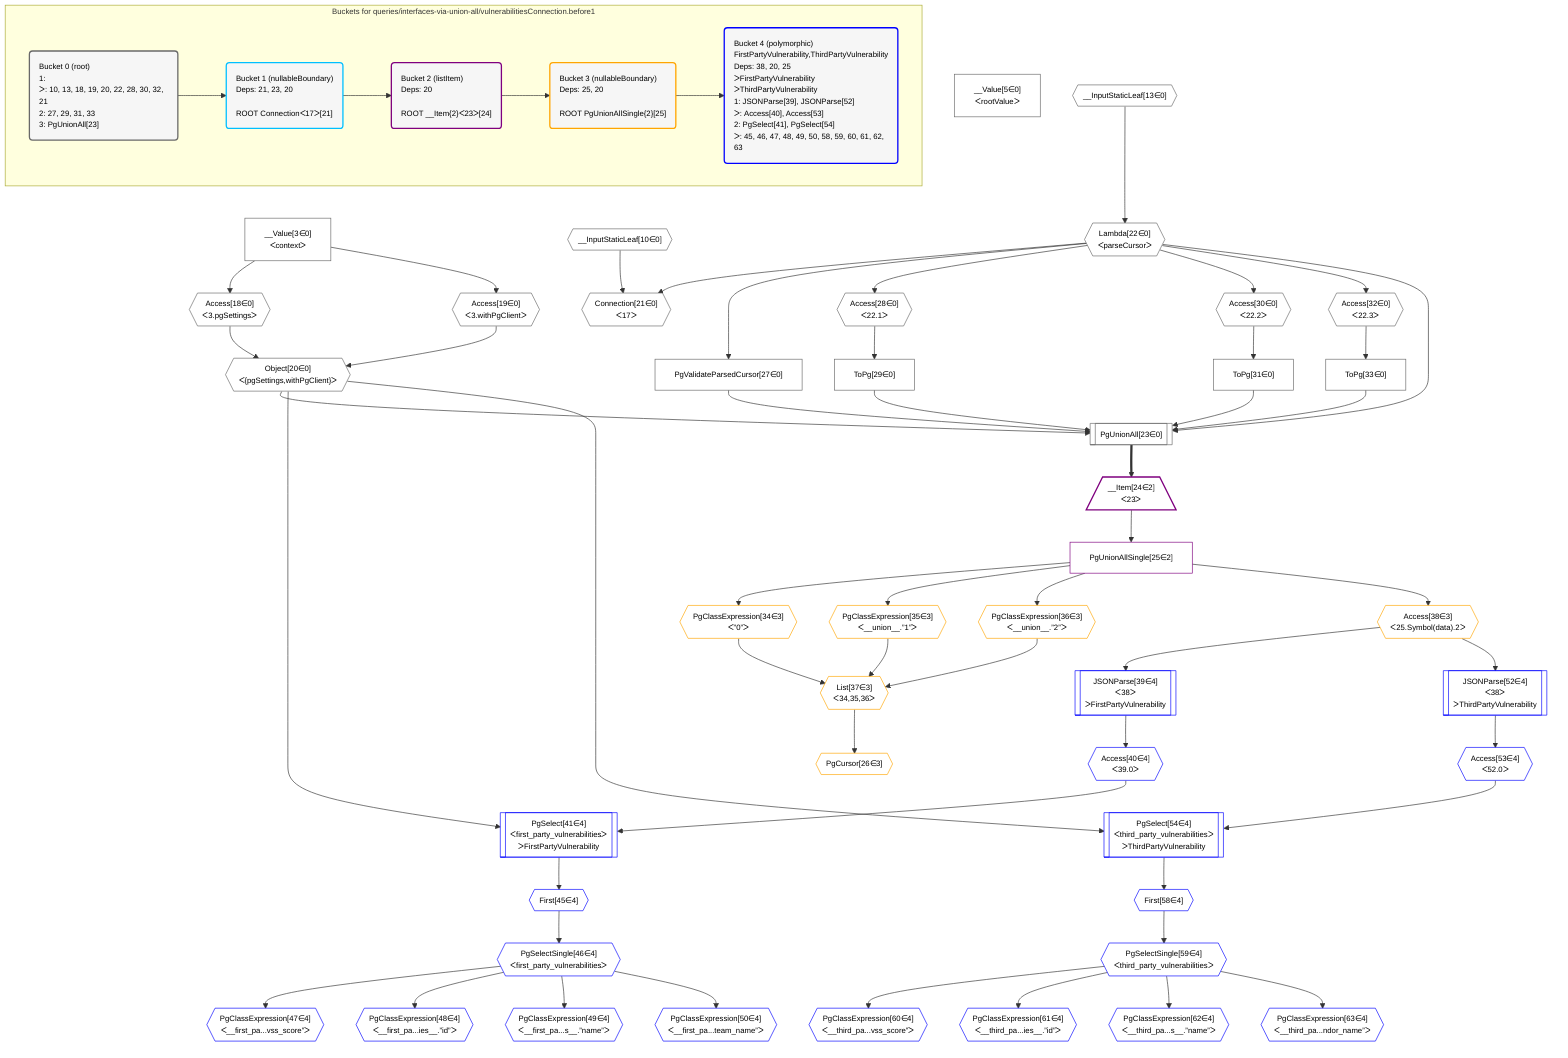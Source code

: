 %%{init: {'themeVariables': { 'fontSize': '12px'}}}%%
graph TD
    classDef path fill:#eee,stroke:#000,color:#000
    classDef plan fill:#fff,stroke-width:1px,color:#000
    classDef itemplan fill:#fff,stroke-width:2px,color:#000
    classDef unbatchedplan fill:#dff,stroke-width:1px,color:#000
    classDef sideeffectplan fill:#fcc,stroke-width:2px,color:#000
    classDef bucket fill:#f6f6f6,color:#000,stroke-width:2px,text-align:left


    %% define steps
    __Value3["__Value[3∈0]<br />ᐸcontextᐳ"]:::plan
    __Value5["__Value[5∈0]<br />ᐸrootValueᐳ"]:::plan
    __InputStaticLeaf10{{"__InputStaticLeaf[10∈0]"}}:::plan
    __InputStaticLeaf13{{"__InputStaticLeaf[13∈0]"}}:::plan
    Access18{{"Access[18∈0]<br />ᐸ3.pgSettingsᐳ"}}:::plan
    Access19{{"Access[19∈0]<br />ᐸ3.withPgClientᐳ"}}:::plan
    Object20{{"Object[20∈0]<br />ᐸ{pgSettings,withPgClient}ᐳ"}}:::plan
    Lambda22{{"Lambda[22∈0]<br />ᐸparseCursorᐳ"}}:::plan
    Connection21{{"Connection[21∈0]<br />ᐸ17ᐳ"}}:::plan
    PgValidateParsedCursor27["PgValidateParsedCursor[27∈0]"]:::plan
    Access28{{"Access[28∈0]<br />ᐸ22.1ᐳ"}}:::plan
    ToPg29["ToPg[29∈0]"]:::plan
    Access30{{"Access[30∈0]<br />ᐸ22.2ᐳ"}}:::plan
    ToPg31["ToPg[31∈0]"]:::plan
    Access32{{"Access[32∈0]<br />ᐸ22.3ᐳ"}}:::plan
    ToPg33["ToPg[33∈0]"]:::plan
    PgUnionAll23[["PgUnionAll[23∈0]"]]:::plan
    __Item24[/"__Item[24∈2]<br />ᐸ23ᐳ"\]:::itemplan
    PgUnionAllSingle25["PgUnionAllSingle[25∈2]"]:::plan
    PgClassExpression34{{"PgClassExpression[34∈3]<br />ᐸ”0”ᐳ"}}:::plan
    PgClassExpression35{{"PgClassExpression[35∈3]<br />ᐸ__union__.”1”ᐳ"}}:::plan
    PgClassExpression36{{"PgClassExpression[36∈3]<br />ᐸ__union__.”2”ᐳ"}}:::plan
    List37{{"List[37∈3]<br />ᐸ34,35,36ᐳ"}}:::plan
    PgCursor26{{"PgCursor[26∈3]"}}:::plan
    Access38{{"Access[38∈3]<br />ᐸ25.Symbol(data).2ᐳ"}}:::plan
    JSONParse39[["JSONParse[39∈4]<br />ᐸ38ᐳ<br />ᐳFirstPartyVulnerability"]]:::plan
    Access40{{"Access[40∈4]<br />ᐸ39.0ᐳ"}}:::plan
    PgSelect41[["PgSelect[41∈4]<br />ᐸfirst_party_vulnerabilitiesᐳ<br />ᐳFirstPartyVulnerability"]]:::plan
    First45{{"First[45∈4]"}}:::plan
    PgSelectSingle46{{"PgSelectSingle[46∈4]<br />ᐸfirst_party_vulnerabilitiesᐳ"}}:::plan
    PgClassExpression47{{"PgClassExpression[47∈4]<br />ᐸ__first_pa...vss_score”ᐳ"}}:::plan
    PgClassExpression48{{"PgClassExpression[48∈4]<br />ᐸ__first_pa...ies__.”id”ᐳ"}}:::plan
    PgClassExpression49{{"PgClassExpression[49∈4]<br />ᐸ__first_pa...s__.”name”ᐳ"}}:::plan
    PgClassExpression50{{"PgClassExpression[50∈4]<br />ᐸ__first_pa...team_name”ᐳ"}}:::plan
    JSONParse52[["JSONParse[52∈4]<br />ᐸ38ᐳ<br />ᐳThirdPartyVulnerability"]]:::plan
    Access53{{"Access[53∈4]<br />ᐸ52.0ᐳ"}}:::plan
    PgSelect54[["PgSelect[54∈4]<br />ᐸthird_party_vulnerabilitiesᐳ<br />ᐳThirdPartyVulnerability"]]:::plan
    First58{{"First[58∈4]"}}:::plan
    PgSelectSingle59{{"PgSelectSingle[59∈4]<br />ᐸthird_party_vulnerabilitiesᐳ"}}:::plan
    PgClassExpression60{{"PgClassExpression[60∈4]<br />ᐸ__third_pa...vss_score”ᐳ"}}:::plan
    PgClassExpression61{{"PgClassExpression[61∈4]<br />ᐸ__third_pa...ies__.”id”ᐳ"}}:::plan
    PgClassExpression62{{"PgClassExpression[62∈4]<br />ᐸ__third_pa...s__.”name”ᐳ"}}:::plan
    PgClassExpression63{{"PgClassExpression[63∈4]<br />ᐸ__third_pa...ndor_name”ᐳ"}}:::plan

    %% plan dependencies
    __Value3 --> Access18
    __Value3 --> Access19
    Access18 & Access19 --> Object20
    __InputStaticLeaf13 --> Lambda22
    __InputStaticLeaf10 & Lambda22 --> Connection21
    Lambda22 --> PgValidateParsedCursor27
    Lambda22 --> Access28
    Access28 --> ToPg29
    Lambda22 --> Access30
    Access30 --> ToPg31
    Lambda22 --> Access32
    Access32 --> ToPg33
    Object20 & Lambda22 & PgValidateParsedCursor27 & ToPg29 & ToPg31 & ToPg33 --> PgUnionAll23
    PgUnionAll23 ==> __Item24
    __Item24 --> PgUnionAllSingle25
    PgUnionAllSingle25 --> PgClassExpression34
    PgUnionAllSingle25 --> PgClassExpression35
    PgUnionAllSingle25 --> PgClassExpression36
    PgClassExpression34 & PgClassExpression35 & PgClassExpression36 --> List37
    List37 --> PgCursor26
    PgUnionAllSingle25 --> Access38
    Access38 --> JSONParse39
    JSONParse39 --> Access40
    Object20 & Access40 --> PgSelect41
    PgSelect41 --> First45
    First45 --> PgSelectSingle46
    PgSelectSingle46 --> PgClassExpression47
    PgSelectSingle46 --> PgClassExpression48
    PgSelectSingle46 --> PgClassExpression49
    PgSelectSingle46 --> PgClassExpression50
    Access38 --> JSONParse52
    JSONParse52 --> Access53
    Object20 & Access53 --> PgSelect54
    PgSelect54 --> First58
    First58 --> PgSelectSingle59
    PgSelectSingle59 --> PgClassExpression60
    PgSelectSingle59 --> PgClassExpression61
    PgSelectSingle59 --> PgClassExpression62
    PgSelectSingle59 --> PgClassExpression63

    subgraph "Buckets for queries/interfaces-via-union-all/vulnerabilitiesConnection.before1"
    Bucket0("Bucket 0 (root)<br />1: <br />ᐳ: 10, 13, 18, 19, 20, 22, 28, 30, 32, 21<br />2: 27, 29, 31, 33<br />3: PgUnionAll[23]"):::bucket
    classDef bucket0 stroke:#696969
    class Bucket0,__Value3,__Value5,__InputStaticLeaf10,__InputStaticLeaf13,Access18,Access19,Object20,Connection21,Lambda22,PgUnionAll23,PgValidateParsedCursor27,Access28,ToPg29,Access30,ToPg31,Access32,ToPg33 bucket0
    Bucket1("Bucket 1 (nullableBoundary)<br />Deps: 21, 23, 20<br /><br />ROOT Connectionᐸ17ᐳ[21]"):::bucket
    classDef bucket1 stroke:#00bfff
    class Bucket1 bucket1
    Bucket2("Bucket 2 (listItem)<br />Deps: 20<br /><br />ROOT __Item{2}ᐸ23ᐳ[24]"):::bucket
    classDef bucket2 stroke:#7f007f
    class Bucket2,__Item24,PgUnionAllSingle25 bucket2
    Bucket3("Bucket 3 (nullableBoundary)<br />Deps: 25, 20<br /><br />ROOT PgUnionAllSingle{2}[25]"):::bucket
    classDef bucket3 stroke:#ffa500
    class Bucket3,PgCursor26,PgClassExpression34,PgClassExpression35,PgClassExpression36,List37,Access38 bucket3
    Bucket4("Bucket 4 (polymorphic)<br />FirstPartyVulnerability,ThirdPartyVulnerability<br />Deps: 38, 20, 25<br />ᐳFirstPartyVulnerability<br />ᐳThirdPartyVulnerability<br />1: JSONParse[39], JSONParse[52]<br />ᐳ: Access[40], Access[53]<br />2: PgSelect[41], PgSelect[54]<br />ᐳ: 45, 46, 47, 48, 49, 50, 58, 59, 60, 61, 62, 63"):::bucket
    classDef bucket4 stroke:#0000ff
    class Bucket4,JSONParse39,Access40,PgSelect41,First45,PgSelectSingle46,PgClassExpression47,PgClassExpression48,PgClassExpression49,PgClassExpression50,JSONParse52,Access53,PgSelect54,First58,PgSelectSingle59,PgClassExpression60,PgClassExpression61,PgClassExpression62,PgClassExpression63 bucket4
    Bucket0 --> Bucket1
    Bucket1 --> Bucket2
    Bucket2 --> Bucket3
    Bucket3 --> Bucket4
    end